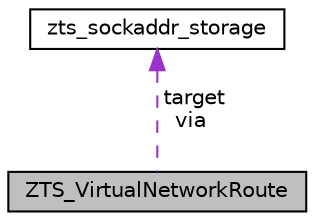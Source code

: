 digraph "ZTS_VirtualNetworkRoute"
{
 // LATEX_PDF_SIZE
  edge [fontname="Helvetica",fontsize="10",labelfontname="Helvetica",labelfontsize="10"];
  node [fontname="Helvetica",fontsize="10",shape=record];
  Node1 [label="ZTS_VirtualNetworkRoute",height=0.2,width=0.4,color="black", fillcolor="grey75", style="filled", fontcolor="black",tooltip=" "];
  Node2 -> Node1 [dir="back",color="darkorchid3",fontsize="10",style="dashed",label=" target\nvia" ,fontname="Helvetica"];
  Node2 [label="zts_sockaddr_storage",height=0.2,width=0.4,color="black", fillcolor="white", style="filled",URL="$structzts__sockaddr__storage.html",tooltip=" "];
}
